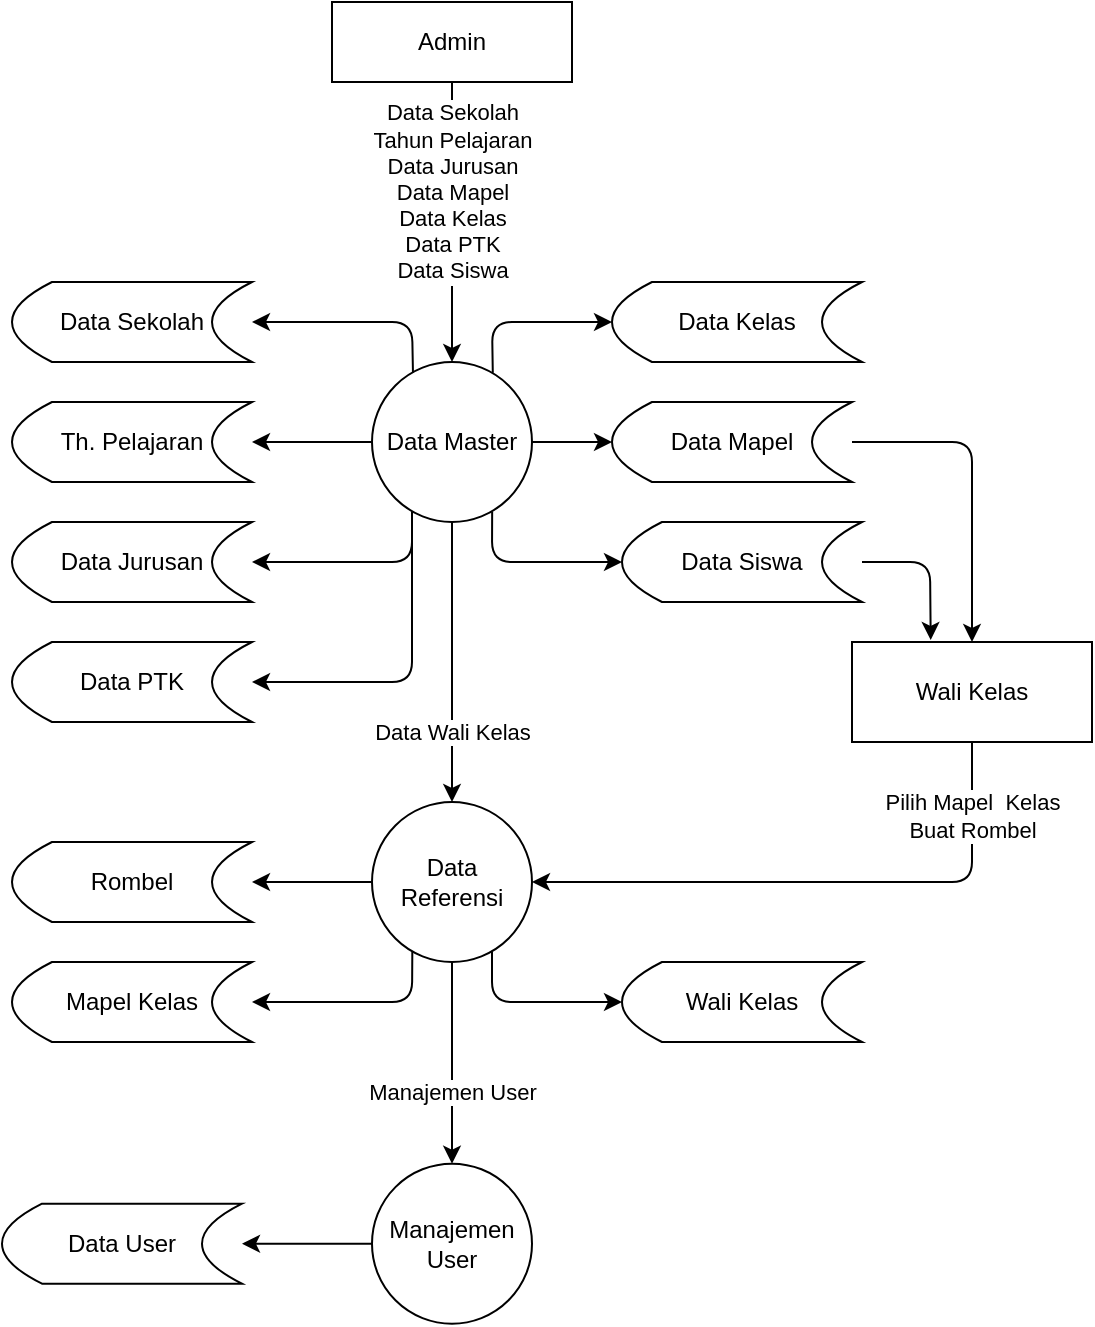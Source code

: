 <mxfile version="14.3.2" type="github">
  <diagram id="_ypjBR-COe-GDhiuzwBm" name="Page-1">
    <mxGraphModel dx="703" dy="383" grid="1" gridSize="5" guides="1" tooltips="1" connect="1" arrows="1" fold="1" page="1" pageScale="1" pageWidth="827" pageHeight="1169" math="0" shadow="0">
      <root>
        <mxCell id="0" />
        <mxCell id="1" parent="0" />
        <mxCell id="Jnwv0SEBi9rvCSZ0N6-9-23" value="" style="edgeStyle=orthogonalEdgeStyle;rounded=0;orthogonalLoop=1;jettySize=auto;html=1;" edge="1" parent="1" source="Jnwv0SEBi9rvCSZ0N6-9-1" target="Jnwv0SEBi9rvCSZ0N6-9-22">
          <mxGeometry relative="1" as="geometry" />
        </mxCell>
        <mxCell id="Jnwv0SEBi9rvCSZ0N6-9-34" value="Data Wali Kelas" style="edgeLabel;html=1;align=center;verticalAlign=middle;resizable=0;points=[];" vertex="1" connectable="0" parent="Jnwv0SEBi9rvCSZ0N6-9-23">
          <mxGeometry x="-0.315" relative="1" as="geometry">
            <mxPoint y="56.72" as="offset" />
          </mxGeometry>
        </mxCell>
        <mxCell id="Jnwv0SEBi9rvCSZ0N6-9-1" value="Data Master" style="ellipse;whiteSpace=wrap;html=1;aspect=fixed;" vertex="1" parent="1">
          <mxGeometry x="420" y="220" width="80" height="80" as="geometry" />
        </mxCell>
        <mxCell id="Jnwv0SEBi9rvCSZ0N6-9-2" value="Admin" style="rounded=0;whiteSpace=wrap;html=1;" vertex="1" parent="1">
          <mxGeometry x="400" y="40" width="120" height="40" as="geometry" />
        </mxCell>
        <mxCell id="Jnwv0SEBi9rvCSZ0N6-9-3" value="Data Sekolah" style="shape=dataStorage;whiteSpace=wrap;html=1;fixedSize=1;" vertex="1" parent="1">
          <mxGeometry x="240" y="180" width="120" height="40" as="geometry" />
        </mxCell>
        <mxCell id="Jnwv0SEBi9rvCSZ0N6-9-6" value="" style="endArrow=classic;html=1;entryX=1;entryY=0.5;entryDx=0;entryDy=0;exitX=0.256;exitY=0.065;exitDx=0;exitDy=0;exitPerimeter=0;" edge="1" parent="1" source="Jnwv0SEBi9rvCSZ0N6-9-1" target="Jnwv0SEBi9rvCSZ0N6-9-3">
          <mxGeometry width="50" height="50" relative="1" as="geometry">
            <mxPoint x="385" y="310" as="sourcePoint" />
            <mxPoint x="435" y="260" as="targetPoint" />
            <Array as="points">
              <mxPoint x="440" y="200" />
            </Array>
          </mxGeometry>
        </mxCell>
        <mxCell id="Jnwv0SEBi9rvCSZ0N6-9-7" value="" style="endArrow=classic;html=1;exitX=0.5;exitY=1;exitDx=0;exitDy=0;" edge="1" parent="1" source="Jnwv0SEBi9rvCSZ0N6-9-2">
          <mxGeometry width="50" height="50" relative="1" as="geometry">
            <mxPoint x="410" y="290" as="sourcePoint" />
            <mxPoint x="460" y="220" as="targetPoint" />
          </mxGeometry>
        </mxCell>
        <mxCell id="Jnwv0SEBi9rvCSZ0N6-9-21" value="Data Sekolah&lt;br&gt;Tahun Pelajaran&lt;br&gt;Data Jurusan&lt;br&gt;Data Mapel&lt;br&gt;Data Kelas&lt;br&gt;Data PTK&lt;br&gt;Data Siswa" style="edgeLabel;html=1;align=center;verticalAlign=middle;resizable=0;points=[];" vertex="1" connectable="0" parent="Jnwv0SEBi9rvCSZ0N6-9-7">
          <mxGeometry x="-0.47" y="1" relative="1" as="geometry">
            <mxPoint x="-1" y="17.86" as="offset" />
          </mxGeometry>
        </mxCell>
        <mxCell id="Jnwv0SEBi9rvCSZ0N6-9-8" value="Th. Pelajaran" style="shape=dataStorage;whiteSpace=wrap;html=1;fixedSize=1;" vertex="1" parent="1">
          <mxGeometry x="240" y="240" width="120" height="40" as="geometry" />
        </mxCell>
        <mxCell id="Jnwv0SEBi9rvCSZ0N6-9-9" value="" style="endArrow=classic;html=1;entryX=1;entryY=0.5;entryDx=0;entryDy=0;exitX=0;exitY=0.5;exitDx=0;exitDy=0;" edge="1" parent="1" source="Jnwv0SEBi9rvCSZ0N6-9-1" target="Jnwv0SEBi9rvCSZ0N6-9-8">
          <mxGeometry width="50" height="50" relative="1" as="geometry">
            <mxPoint x="400" y="235" as="sourcePoint" />
            <mxPoint x="450" y="185" as="targetPoint" />
          </mxGeometry>
        </mxCell>
        <mxCell id="Jnwv0SEBi9rvCSZ0N6-9-10" value="Data Jurusan" style="shape=dataStorage;whiteSpace=wrap;html=1;fixedSize=1;" vertex="1" parent="1">
          <mxGeometry x="240" y="300" width="120" height="40" as="geometry" />
        </mxCell>
        <mxCell id="Jnwv0SEBi9rvCSZ0N6-9-11" value="" style="endArrow=classic;html=1;entryX=1;entryY=0.5;entryDx=0;entryDy=0;exitX=0.25;exitY=0.934;exitDx=0;exitDy=0;exitPerimeter=0;" edge="1" parent="1" source="Jnwv0SEBi9rvCSZ0N6-9-1" target="Jnwv0SEBi9rvCSZ0N6-9-10">
          <mxGeometry width="50" height="50" relative="1" as="geometry">
            <mxPoint x="545" y="440" as="sourcePoint" />
            <mxPoint x="595" y="390" as="targetPoint" />
            <Array as="points">
              <mxPoint x="440" y="320" />
            </Array>
          </mxGeometry>
        </mxCell>
        <mxCell id="Jnwv0SEBi9rvCSZ0N6-9-12" value="Data Mapel" style="shape=dataStorage;whiteSpace=wrap;html=1;fixedSize=1;" vertex="1" parent="1">
          <mxGeometry x="540" y="240" width="120" height="40" as="geometry" />
        </mxCell>
        <mxCell id="Jnwv0SEBi9rvCSZ0N6-9-13" value="Data Kelas" style="shape=dataStorage;whiteSpace=wrap;html=1;fixedSize=1;" vertex="1" parent="1">
          <mxGeometry x="540" y="180" width="125" height="40" as="geometry" />
        </mxCell>
        <mxCell id="Jnwv0SEBi9rvCSZ0N6-9-14" value="Data PTK" style="shape=dataStorage;whiteSpace=wrap;html=1;fixedSize=1;" vertex="1" parent="1">
          <mxGeometry x="240" y="360" width="120" height="40" as="geometry" />
        </mxCell>
        <mxCell id="Jnwv0SEBi9rvCSZ0N6-9-15" value="Data Siswa" style="shape=dataStorage;whiteSpace=wrap;html=1;fixedSize=1;" vertex="1" parent="1">
          <mxGeometry x="545" y="300" width="120" height="40" as="geometry" />
        </mxCell>
        <mxCell id="Jnwv0SEBi9rvCSZ0N6-9-16" value="" style="endArrow=classic;html=1;entryX=0;entryY=0.5;entryDx=0;entryDy=0;exitX=0.751;exitY=0.938;exitDx=0;exitDy=0;exitPerimeter=0;" edge="1" parent="1" source="Jnwv0SEBi9rvCSZ0N6-9-1" target="Jnwv0SEBi9rvCSZ0N6-9-15">
          <mxGeometry width="50" height="50" relative="1" as="geometry">
            <mxPoint x="390" y="460" as="sourcePoint" />
            <mxPoint x="440" y="410" as="targetPoint" />
            <Array as="points">
              <mxPoint x="480" y="320" />
            </Array>
          </mxGeometry>
        </mxCell>
        <mxCell id="Jnwv0SEBi9rvCSZ0N6-9-17" value="" style="endArrow=classic;html=1;entryX=0;entryY=0.5;entryDx=0;entryDy=0;" edge="1" parent="1" source="Jnwv0SEBi9rvCSZ0N6-9-1" target="Jnwv0SEBi9rvCSZ0N6-9-12">
          <mxGeometry width="50" height="50" relative="1" as="geometry">
            <mxPoint x="390" y="460" as="sourcePoint" />
            <mxPoint x="540" y="260" as="targetPoint" />
          </mxGeometry>
        </mxCell>
        <mxCell id="Jnwv0SEBi9rvCSZ0N6-9-19" value="" style="endArrow=classic;html=1;entryX=1;entryY=0.5;entryDx=0;entryDy=0;" edge="1" parent="1" target="Jnwv0SEBi9rvCSZ0N6-9-14">
          <mxGeometry width="50" height="50" relative="1" as="geometry">
            <mxPoint x="440" y="295" as="sourcePoint" />
            <mxPoint x="440" y="410" as="targetPoint" />
            <Array as="points">
              <mxPoint x="440" y="380" />
            </Array>
          </mxGeometry>
        </mxCell>
        <mxCell id="Jnwv0SEBi9rvCSZ0N6-9-20" value="" style="endArrow=classic;html=1;entryX=0;entryY=0.5;entryDx=0;entryDy=0;exitX=0.755;exitY=0.068;exitDx=0;exitDy=0;exitPerimeter=0;" edge="1" parent="1" source="Jnwv0SEBi9rvCSZ0N6-9-1" target="Jnwv0SEBi9rvCSZ0N6-9-13">
          <mxGeometry width="50" height="50" relative="1" as="geometry">
            <mxPoint x="483.04" y="226.8" as="sourcePoint" />
            <mxPoint x="540" y="200" as="targetPoint" />
            <Array as="points">
              <mxPoint x="480" y="200" />
            </Array>
          </mxGeometry>
        </mxCell>
        <mxCell id="Jnwv0SEBi9rvCSZ0N6-9-36" value="" style="edgeStyle=orthogonalEdgeStyle;rounded=0;orthogonalLoop=1;jettySize=auto;html=1;" edge="1" parent="1" source="Jnwv0SEBi9rvCSZ0N6-9-22" target="Jnwv0SEBi9rvCSZ0N6-9-35">
          <mxGeometry relative="1" as="geometry" />
        </mxCell>
        <mxCell id="Jnwv0SEBi9rvCSZ0N6-9-37" value="Manajemen User" style="edgeLabel;html=1;align=center;verticalAlign=middle;resizable=0;points=[];" vertex="1" connectable="0" parent="Jnwv0SEBi9rvCSZ0N6-9-36">
          <mxGeometry x="-0.683" y="-1" relative="1" as="geometry">
            <mxPoint x="1" y="49.14" as="offset" />
          </mxGeometry>
        </mxCell>
        <mxCell id="Jnwv0SEBi9rvCSZ0N6-9-22" value="Data Referensi" style="ellipse;whiteSpace=wrap;html=1;aspect=fixed;" vertex="1" parent="1">
          <mxGeometry x="420" y="440" width="80" height="80" as="geometry" />
        </mxCell>
        <mxCell id="Jnwv0SEBi9rvCSZ0N6-9-24" value="Rombel" style="shape=dataStorage;whiteSpace=wrap;html=1;fixedSize=1;" vertex="1" parent="1">
          <mxGeometry x="240" y="460" width="120" height="40" as="geometry" />
        </mxCell>
        <mxCell id="Jnwv0SEBi9rvCSZ0N6-9-25" value="Mapel Kelas" style="shape=dataStorage;whiteSpace=wrap;html=1;fixedSize=1;" vertex="1" parent="1">
          <mxGeometry x="240" y="520" width="120" height="40" as="geometry" />
        </mxCell>
        <mxCell id="Jnwv0SEBi9rvCSZ0N6-9-26" value="Wali Kelas" style="shape=dataStorage;whiteSpace=wrap;html=1;fixedSize=1;" vertex="1" parent="1">
          <mxGeometry x="545" y="520" width="120" height="40" as="geometry" />
        </mxCell>
        <mxCell id="Jnwv0SEBi9rvCSZ0N6-9-27" value="" style="endArrow=classic;html=1;entryX=0;entryY=0.5;entryDx=0;entryDy=0;exitX=0.75;exitY=0.935;exitDx=0;exitDy=0;exitPerimeter=0;" edge="1" parent="1" source="Jnwv0SEBi9rvCSZ0N6-9-22" target="Jnwv0SEBi9rvCSZ0N6-9-26">
          <mxGeometry width="50" height="50" relative="1" as="geometry">
            <mxPoint x="430" y="510" as="sourcePoint" />
            <mxPoint x="470" y="425" as="targetPoint" />
            <Array as="points">
              <mxPoint x="480" y="540" />
            </Array>
          </mxGeometry>
        </mxCell>
        <mxCell id="Jnwv0SEBi9rvCSZ0N6-9-28" value="" style="endArrow=classic;html=1;entryX=1;entryY=0.5;entryDx=0;entryDy=0;exitX=0.252;exitY=0.933;exitDx=0;exitDy=0;exitPerimeter=0;" edge="1" parent="1" source="Jnwv0SEBi9rvCSZ0N6-9-22" target="Jnwv0SEBi9rvCSZ0N6-9-25">
          <mxGeometry width="50" height="50" relative="1" as="geometry">
            <mxPoint x="420" y="475" as="sourcePoint" />
            <mxPoint x="470" y="425" as="targetPoint" />
            <Array as="points">
              <mxPoint x="440" y="540" />
            </Array>
          </mxGeometry>
        </mxCell>
        <mxCell id="Jnwv0SEBi9rvCSZ0N6-9-29" value="" style="endArrow=classic;html=1;entryX=1;entryY=0.5;entryDx=0;entryDy=0;exitX=0;exitY=0.5;exitDx=0;exitDy=0;" edge="1" parent="1" source="Jnwv0SEBi9rvCSZ0N6-9-22" target="Jnwv0SEBi9rvCSZ0N6-9-24">
          <mxGeometry width="50" height="50" relative="1" as="geometry">
            <mxPoint x="445" y="505" as="sourcePoint" />
            <mxPoint x="495" y="455" as="targetPoint" />
          </mxGeometry>
        </mxCell>
        <mxCell id="Jnwv0SEBi9rvCSZ0N6-9-30" value="Wali Kelas" style="rounded=0;whiteSpace=wrap;html=1;" vertex="1" parent="1">
          <mxGeometry x="660" y="360" width="120" height="50" as="geometry" />
        </mxCell>
        <mxCell id="Jnwv0SEBi9rvCSZ0N6-9-31" value="" style="endArrow=classic;html=1;exitX=1;exitY=0.5;exitDx=0;exitDy=0;entryX=0.328;entryY=-0.02;entryDx=0;entryDy=0;entryPerimeter=0;" edge="1" parent="1" source="Jnwv0SEBi9rvCSZ0N6-9-15" target="Jnwv0SEBi9rvCSZ0N6-9-30">
          <mxGeometry width="50" height="50" relative="1" as="geometry">
            <mxPoint x="585" y="460" as="sourcePoint" />
            <mxPoint x="635" y="410" as="targetPoint" />
            <Array as="points">
              <mxPoint x="699" y="320" />
            </Array>
          </mxGeometry>
        </mxCell>
        <mxCell id="Jnwv0SEBi9rvCSZ0N6-9-32" value="" style="endArrow=classic;html=1;exitX=0.5;exitY=1;exitDx=0;exitDy=0;entryX=1;entryY=0.5;entryDx=0;entryDy=0;" edge="1" parent="1" source="Jnwv0SEBi9rvCSZ0N6-9-30" target="Jnwv0SEBi9rvCSZ0N6-9-22">
          <mxGeometry width="50" height="50" relative="1" as="geometry">
            <mxPoint x="695" y="430" as="sourcePoint" />
            <mxPoint x="485" y="450" as="targetPoint" />
            <Array as="points">
              <mxPoint x="720" y="480" />
            </Array>
          </mxGeometry>
        </mxCell>
        <mxCell id="Jnwv0SEBi9rvCSZ0N6-9-33" value="Pilih Mapel&amp;nbsp; Kelas&lt;br&gt;Buat Rombel" style="edgeLabel;html=1;align=center;verticalAlign=middle;resizable=0;points=[];" vertex="1" connectable="0" parent="Jnwv0SEBi9rvCSZ0N6-9-32">
          <mxGeometry x="-0.859" y="-1" relative="1" as="geometry">
            <mxPoint x="1" y="15.83" as="offset" />
          </mxGeometry>
        </mxCell>
        <mxCell id="Jnwv0SEBi9rvCSZ0N6-9-35" value="Manajemen User" style="ellipse;whiteSpace=wrap;html=1;aspect=fixed;" vertex="1" parent="1">
          <mxGeometry x="420" y="620.84" width="80" height="80" as="geometry" />
        </mxCell>
        <mxCell id="Jnwv0SEBi9rvCSZ0N6-9-38" value="Data User" style="shape=dataStorage;whiteSpace=wrap;html=1;fixedSize=1;" vertex="1" parent="1">
          <mxGeometry x="235" y="640.84" width="120" height="40" as="geometry" />
        </mxCell>
        <mxCell id="Jnwv0SEBi9rvCSZ0N6-9-39" value="" style="endArrow=classic;html=1;exitX=0;exitY=0.5;exitDx=0;exitDy=0;entryX=1;entryY=0.5;entryDx=0;entryDy=0;" edge="1" parent="1" source="Jnwv0SEBi9rvCSZ0N6-9-35" target="Jnwv0SEBi9rvCSZ0N6-9-38">
          <mxGeometry width="50" height="50" relative="1" as="geometry">
            <mxPoint x="480" y="610.84" as="sourcePoint" />
            <mxPoint x="530" y="560.84" as="targetPoint" />
          </mxGeometry>
        </mxCell>
        <mxCell id="Jnwv0SEBi9rvCSZ0N6-9-41" value="" style="endArrow=classic;html=1;exitX=1;exitY=0.5;exitDx=0;exitDy=0;entryX=0.5;entryY=0;entryDx=0;entryDy=0;" edge="1" parent="1" source="Jnwv0SEBi9rvCSZ0N6-9-12" target="Jnwv0SEBi9rvCSZ0N6-9-30">
          <mxGeometry width="50" height="50" relative="1" as="geometry">
            <mxPoint x="615" y="450" as="sourcePoint" />
            <mxPoint x="665" y="400" as="targetPoint" />
            <Array as="points">
              <mxPoint x="720" y="260" />
            </Array>
          </mxGeometry>
        </mxCell>
      </root>
    </mxGraphModel>
  </diagram>
</mxfile>
